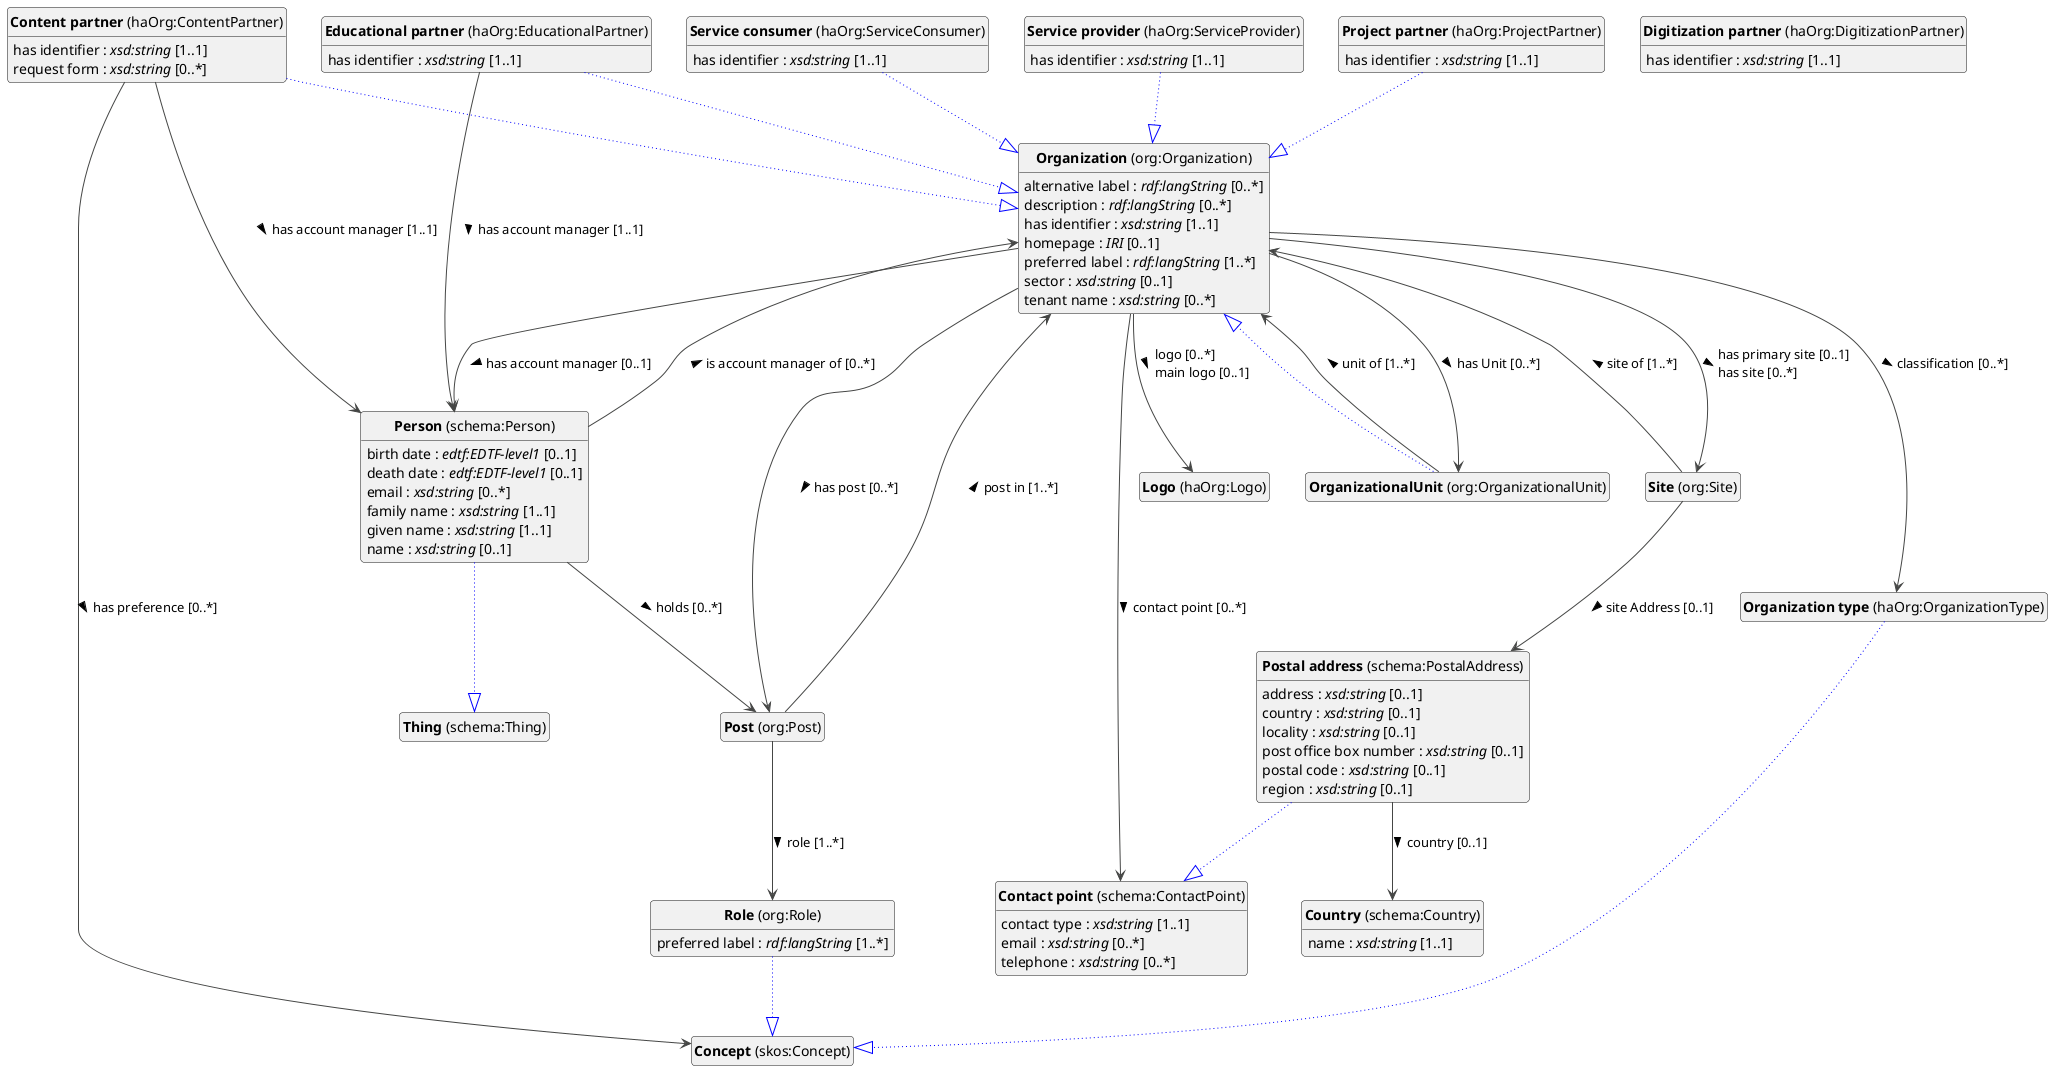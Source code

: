 @startuml
!theme vibrant
skinparam classFontSize 14
!define LIGHTORANGE
skinparam componentStyle uml2
skinparam wrapMessageWidth 1000
skinparam wrapWidth 1000
' skinparam ArrowColor #Maroon
' Remove shadows
skinparam shadowing false
'skinparam linetype polyline
skinparam ArrowMessageAlignment left
top to bottom direction


class "<b>Concept</b> (skos:Concept)" as skos_Concept [[../../terms/en#skos%3AConcept]]
class "<b>Contact point</b> (schema:ContactPoint)" as schema_ContactPoint [[#schema%3AContactPoint]]
class "<b>Content partner</b> (haOrg:ContentPartner)" as haOrg_ContentPartner [[#haOrg%3AContentPartner]]
class "<b>Organization</b> (org:Organization)" as org_Organization [[#org%3AOrganization]]
class "<b>Country</b> (schema:Country)" as schema_Country [[#schema%3ACountry]]
class "<b>Digitization partner</b> (haOrg:DigitizationPartner)" as haOrg_DigitizationPartner [[#haOrg%3ADigitizationPartner]]
class "<b>Educational partner</b> (haOrg:EducationalPartner)" as haOrg_EducationalPartner [[#haOrg%3AEducationalPartner]]
class "<b>Organization</b> (org:Organization)" as org_Organization [[#org%3AOrganization]]
class "<b>Logo</b> (haOrg:Logo)" as haOrg_Logo [[#haOrg%3ALogo]]
class "<b>Organization</b> (org:Organization)" as org_Organization [[#org%3AOrganization]]
class "<b>Organization type</b> (haOrg:OrganizationType)" as haOrg_OrganizationType [[#haOrg%3AOrganizationType]]
class "<b>Concept</b> (skos:Concept)" as skos_Concept [[#skos%3AConcept]]
class "<b>OrganizationalUnit</b> (org:OrganizationalUnit)" as org_OrganizationalUnit [[#org%3AOrganizationalUnit]]
class "<b>Organization</b> (org:Organization)" as org_Organization [[#org%3AOrganization]]
class "<b>Person</b> (schema:Person)" as schema_Person [[#schema%3APerson]]
class "<b>Thing</b> (schema:Thing)" as schema_Thing [[#schema%3AThing]]
class "<b>Post</b> (org:Post)" as org_Post [[#org%3APost]]
class "<b>Postal address</b> (schema:PostalAddress)" as schema_PostalAddress [[#schema%3APostalAddress]]
class "<b>Contact point</b> (schema:ContactPoint)" as schema_ContactPoint [[#schema%3AContactPoint]]
class "<b>Project partner</b> (haOrg:ProjectPartner)" as haOrg_ProjectPartner [[#haOrg%3AProjectPartner]]
class "<b>Organization</b> (org:Organization)" as org_Organization [[#org%3AOrganization]]
class "<b>Role</b> (org:Role)" as org_Role [[#org%3ARole]]
class "<b>Concept</b> (skos:Concept)" as skos_Concept [[#skos%3AConcept]]
class "<b>Service consumer</b> (haOrg:ServiceConsumer)" as haOrg_ServiceConsumer [[#haOrg%3AServiceConsumer]]
class "<b>Organization</b> (org:Organization)" as org_Organization [[#org%3AOrganization]]
class "<b>Service provider</b> (haOrg:ServiceProvider)" as haOrg_ServiceProvider [[#haOrg%3AServiceProvider]]
class "<b>Organization</b> (org:Organization)" as org_Organization [[#org%3AOrganization]]
class "<b>Site</b> (org:Site)" as org_Site [[#org%3ASite]]




schema_ContactPoint : contact type : <i>xsd:string</i> [1..1]
schema_ContactPoint : email : <i>xsd:string</i> [0..*]
schema_ContactPoint : telephone : <i>xsd:string</i> [0..*]


haOrg_ContentPartner --|> org_Organization #blue;line.dotted;text:blue

haOrg_ContentPartner : has identifier : <i>xsd:string</i> [1..1]
haOrg_ContentPartner : request form : <i>xsd:string</i> [0..*]
haOrg_ContentPartner --> schema_Person :has account manager [1..1]  > 
haOrg_ContentPartner --> skos_Concept :has preference [0..*]  > 



schema_Country : name : <i>xsd:string</i> [1..1]



haOrg_DigitizationPartner : has identifier : <i>xsd:string</i> [1..1]


haOrg_EducationalPartner --|> org_Organization #blue;line.dotted;text:blue

haOrg_EducationalPartner : has identifier : <i>xsd:string</i> [1..1]
haOrg_EducationalPartner --> schema_Person :has account manager [1..1]  > 





org_Organization : alternative label : <i>rdf:langString</i> [0..*]
org_Organization : description : <i>rdf:langString</i> [0..*]
org_Organization : has identifier : <i>xsd:string</i> [1..1]
org_Organization : homepage : <i>IRI</i> [0..1]
org_Organization : preferred label : <i>rdf:langString</i> [1..*]
org_Organization : sector : <i>xsd:string</i> [0..1]
org_Organization : tenant name : <i>xsd:string</i> [0..*]

org_Organization --> haOrg_Logo :logo [0..*]  \lmain logo [0..1]  > 
org_Organization --> haOrg_OrganizationType :classification [0..*]  > 
org_Organization --> org_OrganizationalUnit :has Unit [0..*]  > 
org_Organization --> org_Post :has post [0..*]  > 
org_Organization --> org_Site :has primary site [0..1]  \lhas site [0..*]  > 

org_Organization --> schema_ContactPoint :contact point [0..*]  > 
org_Organization --> schema_Person :has account manager [0..1]  > 


haOrg_OrganizationType --|> skos_Concept #blue;line.dotted;text:blue


org_OrganizationalUnit --|> org_Organization #blue;line.dotted;text:blue

org_OrganizationalUnit --> org_Organization :unit of [1..*]  > 

schema_Person --|> schema_Thing #blue;line.dotted;text:blue

schema_Person : birth date : <i>edtf:EDTF-level1</i> [0..1]
schema_Person : death date : <i>edtf:EDTF-level1</i> [0..1]
schema_Person : email : <i>xsd:string</i> [0..*]
schema_Person : family name : <i>xsd:string</i> [1..1]
schema_Person : given name : <i>xsd:string</i> [1..1]
schema_Person : name : <i>xsd:string</i> [0..1]

schema_Person --> org_Organization :is account manager of [0..*]  > 
schema_Person --> org_Post :holds [0..*]  > 



org_Post --> org_Organization :post in [1..*]  > 
org_Post --> org_Role :role [1..*]  > 

schema_PostalAddress --|> schema_ContactPoint #blue;line.dotted;text:blue

schema_PostalAddress : address : <i>xsd:string</i> [0..1]
schema_PostalAddress : country : <i>xsd:string</i> [0..1]
schema_PostalAddress : locality : <i>xsd:string</i> [0..1]
schema_PostalAddress : post office box number : <i>xsd:string</i> [0..1]
schema_PostalAddress : postal code : <i>xsd:string</i> [0..1]
schema_PostalAddress : region : <i>xsd:string</i> [0..1]
schema_PostalAddress --> schema_Country :country [0..1]  > 


haOrg_ProjectPartner --|> org_Organization #blue;line.dotted;text:blue

haOrg_ProjectPartner : has identifier : <i>xsd:string</i> [1..1]


org_Role --|> skos_Concept #blue;line.dotted;text:blue

org_Role : preferred label : <i>rdf:langString</i> [1..*]


haOrg_ServiceConsumer --|> org_Organization #blue;line.dotted;text:blue

haOrg_ServiceConsumer : has identifier : <i>xsd:string</i> [1..1]


haOrg_ServiceProvider --|> org_Organization #blue;line.dotted;text:blue

haOrg_ServiceProvider : has identifier : <i>xsd:string</i> [1..1]



org_Site --> org_Organization :site of [1..*]  > 
org_Site --> schema_PostalAddress :site Address [0..1]  > 


hide circle
hide methods
hide empty members
@enduml


